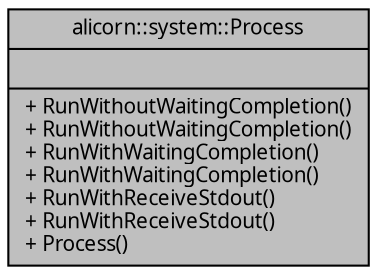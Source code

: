 digraph "alicorn::system::Process"
{
 // INTERACTIVE_SVG=YES
  edge [fontname="Verdana",fontsize="10",labelfontname="Verdana",labelfontsize="10"];
  node [fontname="Verdana",fontsize="10",shape=record];
  Node1 [label="{alicorn::system::Process\n||+ RunWithoutWaitingCompletion()\l+ RunWithoutWaitingCompletion()\l+ RunWithWaitingCompletion()\l+ RunWithWaitingCompletion()\l+ RunWithReceiveStdout()\l+ RunWithReceiveStdout()\l+ Process()\l}",height=0.2,width=0.4,color="black", fillcolor="grey75", style="filled", fontcolor="black"];
}
